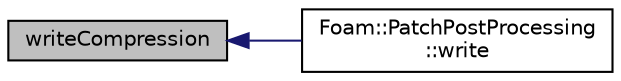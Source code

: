 digraph "writeCompression"
{
  bgcolor="transparent";
  edge [fontname="Helvetica",fontsize="10",labelfontname="Helvetica",labelfontsize="10"];
  node [fontname="Helvetica",fontsize="10",shape=record];
  rankdir="LR";
  Node1 [label="writeCompression",height=0.2,width=0.4,color="black", fillcolor="grey75", style="filled", fontcolor="black"];
  Node1 -> Node2 [dir="back",color="midnightblue",fontsize="10",style="solid",fontname="Helvetica"];
  Node2 [label="Foam::PatchPostProcessing\l::write",height=0.2,width=0.4,color="black",URL="$a01847.html#aac759501cf6c7895a70eecbef0226ae1",tooltip="Write post-processing info. "];
}
